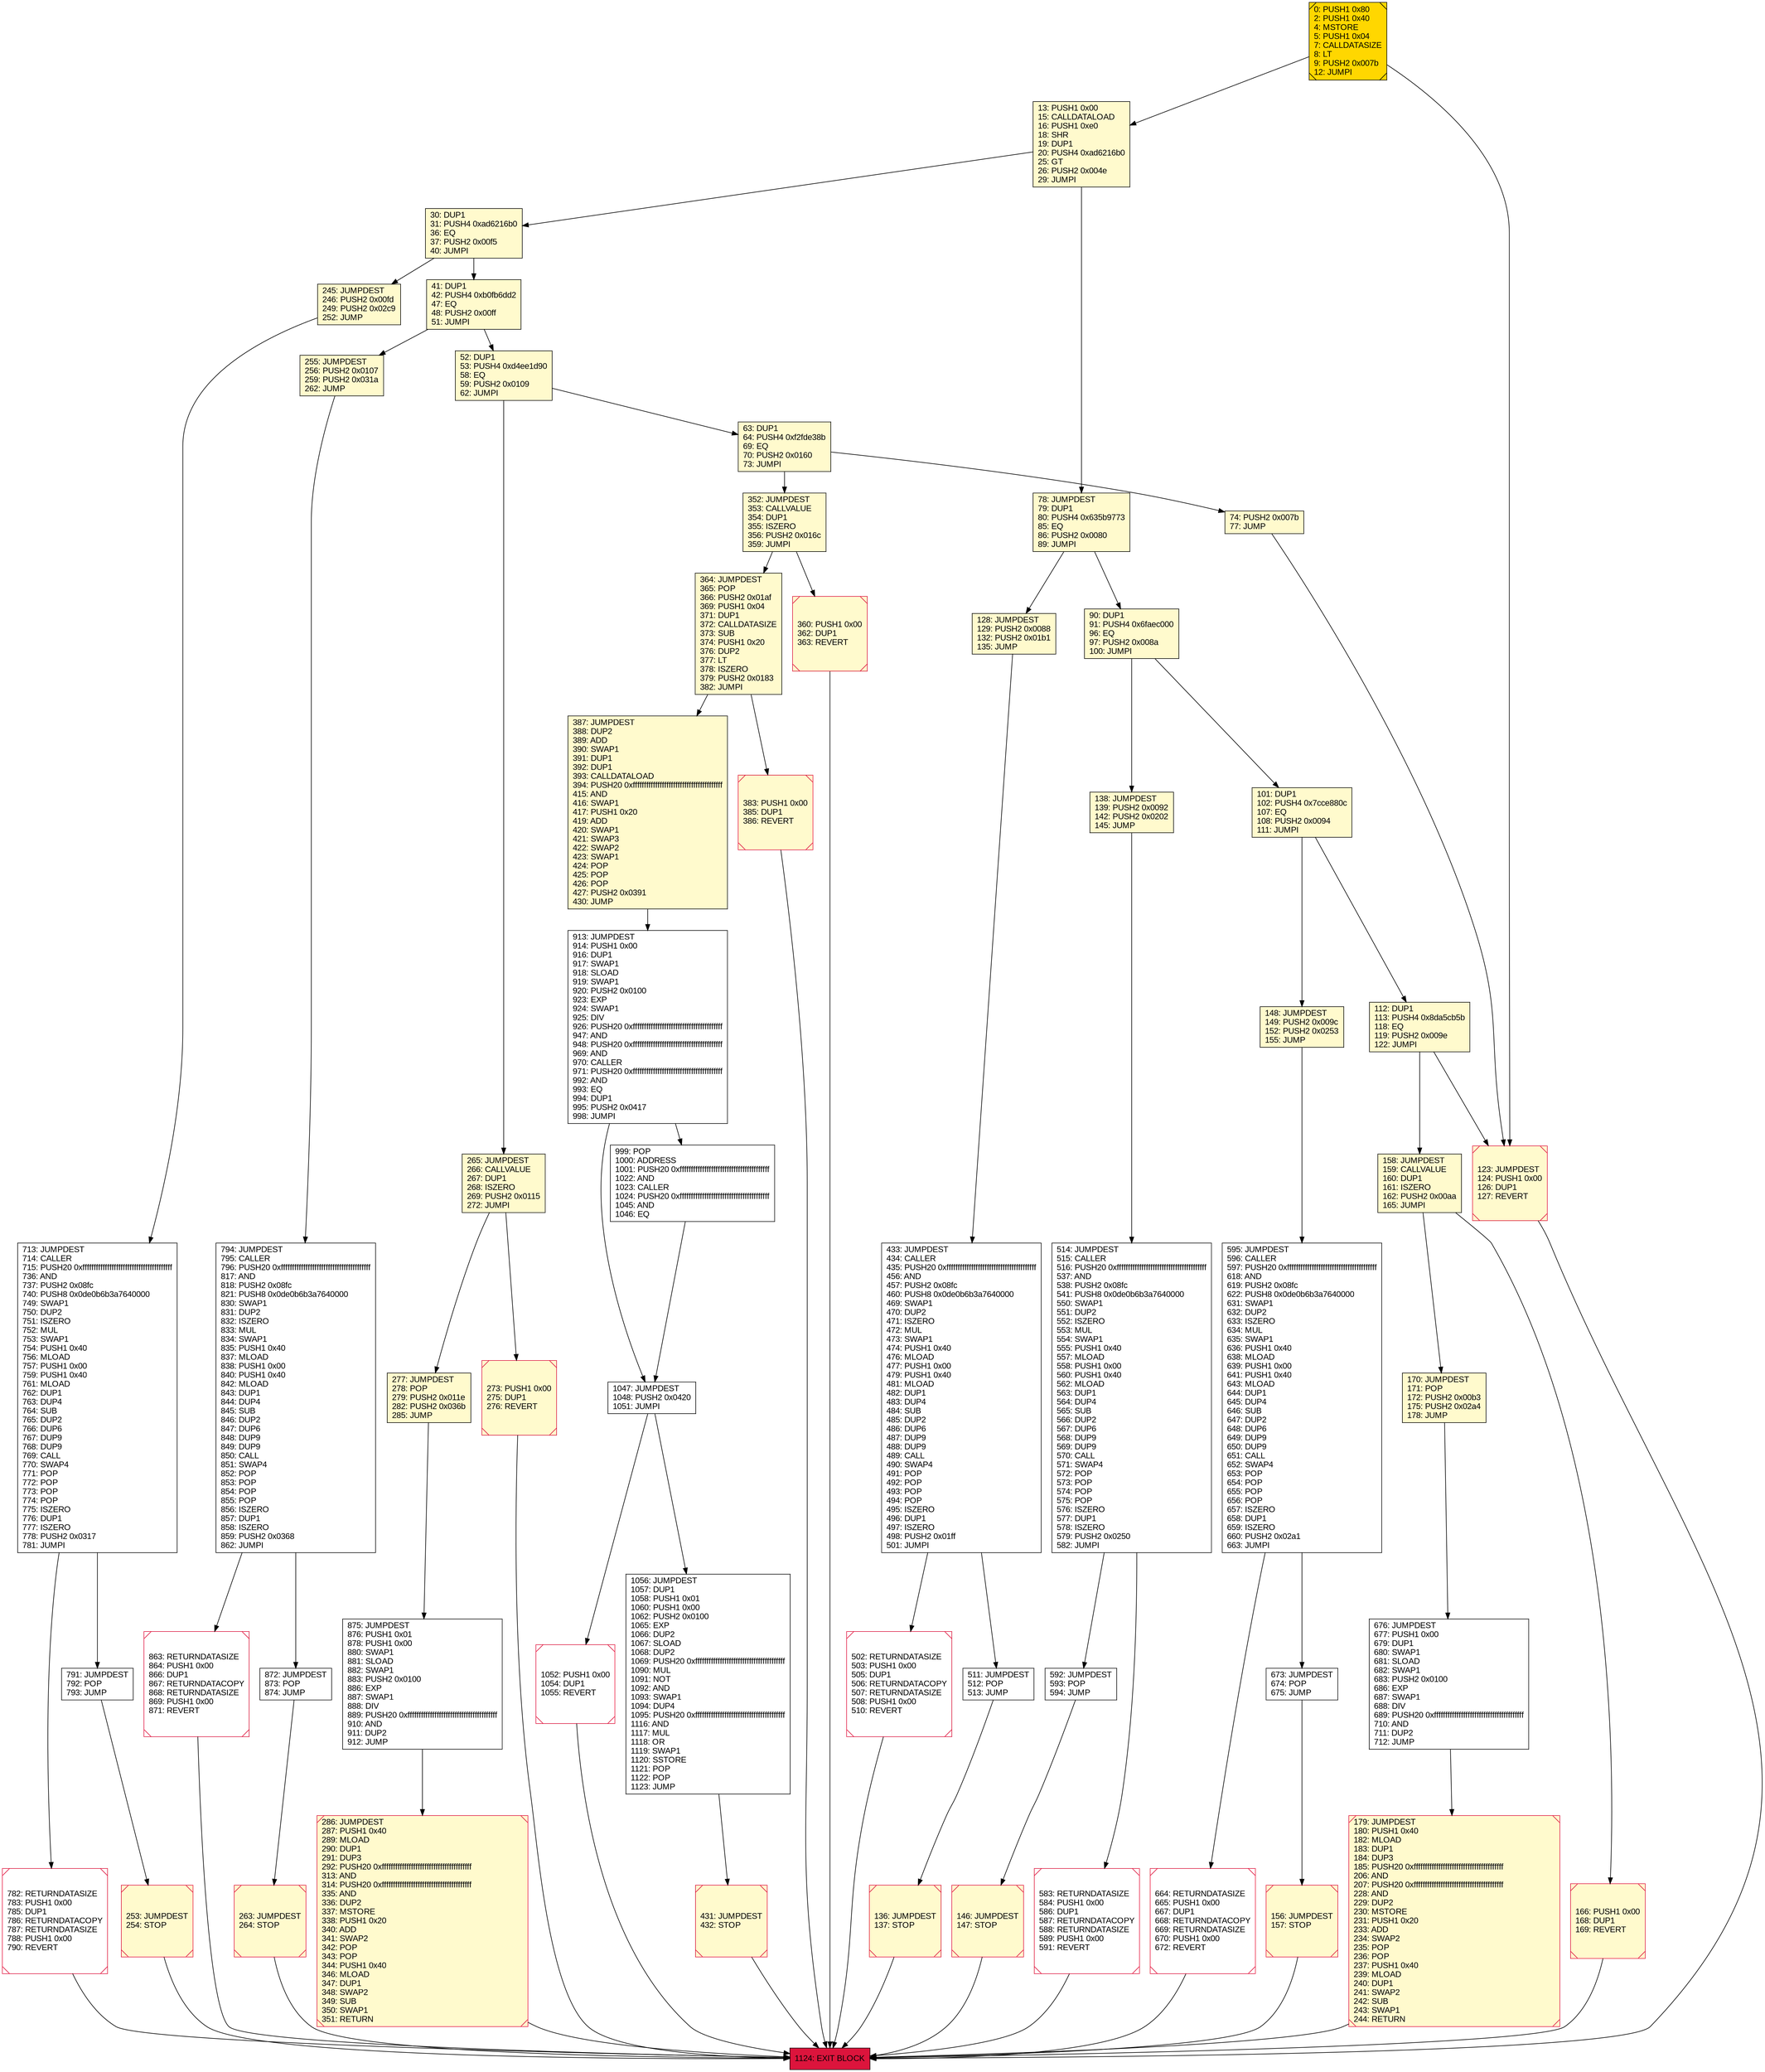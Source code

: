 digraph G {
bgcolor=transparent rankdir=UD;
node [shape=box style=filled color=black fillcolor=white fontname=arial fontcolor=black];
664 [label="664: RETURNDATASIZE\l665: PUSH1 0x00\l667: DUP1\l668: RETURNDATACOPY\l669: RETURNDATASIZE\l670: PUSH1 0x00\l672: REVERT\l" shape=Msquare color=crimson ];
146 [label="146: JUMPDEST\l147: STOP\l" fillcolor=lemonchiffon shape=Msquare color=crimson ];
673 [label="673: JUMPDEST\l674: POP\l675: JUMP\l" ];
90 [label="90: DUP1\l91: PUSH4 0x6faec000\l96: EQ\l97: PUSH2 0x008a\l100: JUMPI\l" fillcolor=lemonchiffon ];
166 [label="166: PUSH1 0x00\l168: DUP1\l169: REVERT\l" fillcolor=lemonchiffon shape=Msquare color=crimson ];
30 [label="30: DUP1\l31: PUSH4 0xad6216b0\l36: EQ\l37: PUSH2 0x00f5\l40: JUMPI\l" fillcolor=lemonchiffon ];
156 [label="156: JUMPDEST\l157: STOP\l" fillcolor=lemonchiffon shape=Msquare color=crimson ];
433 [label="433: JUMPDEST\l434: CALLER\l435: PUSH20 0xffffffffffffffffffffffffffffffffffffffff\l456: AND\l457: PUSH2 0x08fc\l460: PUSH8 0x0de0b6b3a7640000\l469: SWAP1\l470: DUP2\l471: ISZERO\l472: MUL\l473: SWAP1\l474: PUSH1 0x40\l476: MLOAD\l477: PUSH1 0x00\l479: PUSH1 0x40\l481: MLOAD\l482: DUP1\l483: DUP4\l484: SUB\l485: DUP2\l486: DUP6\l487: DUP9\l488: DUP9\l489: CALL\l490: SWAP4\l491: POP\l492: POP\l493: POP\l494: POP\l495: ISZERO\l496: DUP1\l497: ISZERO\l498: PUSH2 0x01ff\l501: JUMPI\l" ];
245 [label="245: JUMPDEST\l246: PUSH2 0x00fd\l249: PUSH2 0x02c9\l252: JUMP\l" fillcolor=lemonchiffon ];
999 [label="999: POP\l1000: ADDRESS\l1001: PUSH20 0xffffffffffffffffffffffffffffffffffffffff\l1022: AND\l1023: CALLER\l1024: PUSH20 0xffffffffffffffffffffffffffffffffffffffff\l1045: AND\l1046: EQ\l" ];
352 [label="352: JUMPDEST\l353: CALLVALUE\l354: DUP1\l355: ISZERO\l356: PUSH2 0x016c\l359: JUMPI\l" fillcolor=lemonchiffon ];
63 [label="63: DUP1\l64: PUSH4 0xf2fde38b\l69: EQ\l70: PUSH2 0x0160\l73: JUMPI\l" fillcolor=lemonchiffon ];
676 [label="676: JUMPDEST\l677: PUSH1 0x00\l679: DUP1\l680: SWAP1\l681: SLOAD\l682: SWAP1\l683: PUSH2 0x0100\l686: EXP\l687: SWAP1\l688: DIV\l689: PUSH20 0xffffffffffffffffffffffffffffffffffffffff\l710: AND\l711: DUP2\l712: JUMP\l" ];
263 [label="263: JUMPDEST\l264: STOP\l" fillcolor=lemonchiffon shape=Msquare color=crimson ];
0 [label="0: PUSH1 0x80\l2: PUSH1 0x40\l4: MSTORE\l5: PUSH1 0x04\l7: CALLDATASIZE\l8: LT\l9: PUSH2 0x007b\l12: JUMPI\l" fillcolor=lemonchiffon shape=Msquare fillcolor=gold ];
112 [label="112: DUP1\l113: PUSH4 0x8da5cb5b\l118: EQ\l119: PUSH2 0x009e\l122: JUMPI\l" fillcolor=lemonchiffon ];
74 [label="74: PUSH2 0x007b\l77: JUMP\l" fillcolor=lemonchiffon ];
128 [label="128: JUMPDEST\l129: PUSH2 0x0088\l132: PUSH2 0x01b1\l135: JUMP\l" fillcolor=lemonchiffon ];
782 [label="782: RETURNDATASIZE\l783: PUSH1 0x00\l785: DUP1\l786: RETURNDATACOPY\l787: RETURNDATASIZE\l788: PUSH1 0x00\l790: REVERT\l" shape=Msquare color=crimson ];
158 [label="158: JUMPDEST\l159: CALLVALUE\l160: DUP1\l161: ISZERO\l162: PUSH2 0x00aa\l165: JUMPI\l" fillcolor=lemonchiffon ];
136 [label="136: JUMPDEST\l137: STOP\l" fillcolor=lemonchiffon shape=Msquare color=crimson ];
78 [label="78: JUMPDEST\l79: DUP1\l80: PUSH4 0x635b9773\l85: EQ\l86: PUSH2 0x0080\l89: JUMPI\l" fillcolor=lemonchiffon ];
1056 [label="1056: JUMPDEST\l1057: DUP1\l1058: PUSH1 0x01\l1060: PUSH1 0x00\l1062: PUSH2 0x0100\l1065: EXP\l1066: DUP2\l1067: SLOAD\l1068: DUP2\l1069: PUSH20 0xffffffffffffffffffffffffffffffffffffffff\l1090: MUL\l1091: NOT\l1092: AND\l1093: SWAP1\l1094: DUP4\l1095: PUSH20 0xffffffffffffffffffffffffffffffffffffffff\l1116: AND\l1117: MUL\l1118: OR\l1119: SWAP1\l1120: SSTORE\l1121: POP\l1122: POP\l1123: JUMP\l" ];
170 [label="170: JUMPDEST\l171: POP\l172: PUSH2 0x00b3\l175: PUSH2 0x02a4\l178: JUMP\l" fillcolor=lemonchiffon ];
595 [label="595: JUMPDEST\l596: CALLER\l597: PUSH20 0xffffffffffffffffffffffffffffffffffffffff\l618: AND\l619: PUSH2 0x08fc\l622: PUSH8 0x0de0b6b3a7640000\l631: SWAP1\l632: DUP2\l633: ISZERO\l634: MUL\l635: SWAP1\l636: PUSH1 0x40\l638: MLOAD\l639: PUSH1 0x00\l641: PUSH1 0x40\l643: MLOAD\l644: DUP1\l645: DUP4\l646: SUB\l647: DUP2\l648: DUP6\l649: DUP9\l650: DUP9\l651: CALL\l652: SWAP4\l653: POP\l654: POP\l655: POP\l656: POP\l657: ISZERO\l658: DUP1\l659: ISZERO\l660: PUSH2 0x02a1\l663: JUMPI\l" ];
273 [label="273: PUSH1 0x00\l275: DUP1\l276: REVERT\l" fillcolor=lemonchiffon shape=Msquare color=crimson ];
791 [label="791: JUMPDEST\l792: POP\l793: JUMP\l" ];
794 [label="794: JUMPDEST\l795: CALLER\l796: PUSH20 0xffffffffffffffffffffffffffffffffffffffff\l817: AND\l818: PUSH2 0x08fc\l821: PUSH8 0x0de0b6b3a7640000\l830: SWAP1\l831: DUP2\l832: ISZERO\l833: MUL\l834: SWAP1\l835: PUSH1 0x40\l837: MLOAD\l838: PUSH1 0x00\l840: PUSH1 0x40\l842: MLOAD\l843: DUP1\l844: DUP4\l845: SUB\l846: DUP2\l847: DUP6\l848: DUP9\l849: DUP9\l850: CALL\l851: SWAP4\l852: POP\l853: POP\l854: POP\l855: POP\l856: ISZERO\l857: DUP1\l858: ISZERO\l859: PUSH2 0x0368\l862: JUMPI\l" ];
13 [label="13: PUSH1 0x00\l15: CALLDATALOAD\l16: PUSH1 0xe0\l18: SHR\l19: DUP1\l20: PUSH4 0xad6216b0\l25: GT\l26: PUSH2 0x004e\l29: JUMPI\l" fillcolor=lemonchiffon ];
101 [label="101: DUP1\l102: PUSH4 0x7cce880c\l107: EQ\l108: PUSH2 0x0094\l111: JUMPI\l" fillcolor=lemonchiffon ];
148 [label="148: JUMPDEST\l149: PUSH2 0x009c\l152: PUSH2 0x0253\l155: JUMP\l" fillcolor=lemonchiffon ];
431 [label="431: JUMPDEST\l432: STOP\l" fillcolor=lemonchiffon shape=Msquare color=crimson ];
1052 [label="1052: PUSH1 0x00\l1054: DUP1\l1055: REVERT\l" shape=Msquare color=crimson ];
913 [label="913: JUMPDEST\l914: PUSH1 0x00\l916: DUP1\l917: SWAP1\l918: SLOAD\l919: SWAP1\l920: PUSH2 0x0100\l923: EXP\l924: SWAP1\l925: DIV\l926: PUSH20 0xffffffffffffffffffffffffffffffffffffffff\l947: AND\l948: PUSH20 0xffffffffffffffffffffffffffffffffffffffff\l969: AND\l970: CALLER\l971: PUSH20 0xffffffffffffffffffffffffffffffffffffffff\l992: AND\l993: EQ\l994: DUP1\l995: PUSH2 0x0417\l998: JUMPI\l" ];
713 [label="713: JUMPDEST\l714: CALLER\l715: PUSH20 0xffffffffffffffffffffffffffffffffffffffff\l736: AND\l737: PUSH2 0x08fc\l740: PUSH8 0x0de0b6b3a7640000\l749: SWAP1\l750: DUP2\l751: ISZERO\l752: MUL\l753: SWAP1\l754: PUSH1 0x40\l756: MLOAD\l757: PUSH1 0x00\l759: PUSH1 0x40\l761: MLOAD\l762: DUP1\l763: DUP4\l764: SUB\l765: DUP2\l766: DUP6\l767: DUP9\l768: DUP9\l769: CALL\l770: SWAP4\l771: POP\l772: POP\l773: POP\l774: POP\l775: ISZERO\l776: DUP1\l777: ISZERO\l778: PUSH2 0x0317\l781: JUMPI\l" ];
863 [label="863: RETURNDATASIZE\l864: PUSH1 0x00\l866: DUP1\l867: RETURNDATACOPY\l868: RETURNDATASIZE\l869: PUSH1 0x00\l871: REVERT\l" shape=Msquare color=crimson ];
514 [label="514: JUMPDEST\l515: CALLER\l516: PUSH20 0xffffffffffffffffffffffffffffffffffffffff\l537: AND\l538: PUSH2 0x08fc\l541: PUSH8 0x0de0b6b3a7640000\l550: SWAP1\l551: DUP2\l552: ISZERO\l553: MUL\l554: SWAP1\l555: PUSH1 0x40\l557: MLOAD\l558: PUSH1 0x00\l560: PUSH1 0x40\l562: MLOAD\l563: DUP1\l564: DUP4\l565: SUB\l566: DUP2\l567: DUP6\l568: DUP9\l569: DUP9\l570: CALL\l571: SWAP4\l572: POP\l573: POP\l574: POP\l575: POP\l576: ISZERO\l577: DUP1\l578: ISZERO\l579: PUSH2 0x0250\l582: JUMPI\l" ];
364 [label="364: JUMPDEST\l365: POP\l366: PUSH2 0x01af\l369: PUSH1 0x04\l371: DUP1\l372: CALLDATASIZE\l373: SUB\l374: PUSH1 0x20\l376: DUP2\l377: LT\l378: ISZERO\l379: PUSH2 0x0183\l382: JUMPI\l" fillcolor=lemonchiffon ];
360 [label="360: PUSH1 0x00\l362: DUP1\l363: REVERT\l" fillcolor=lemonchiffon shape=Msquare color=crimson ];
52 [label="52: DUP1\l53: PUSH4 0xd4ee1d90\l58: EQ\l59: PUSH2 0x0109\l62: JUMPI\l" fillcolor=lemonchiffon ];
138 [label="138: JUMPDEST\l139: PUSH2 0x0092\l142: PUSH2 0x0202\l145: JUMP\l" fillcolor=lemonchiffon ];
286 [label="286: JUMPDEST\l287: PUSH1 0x40\l289: MLOAD\l290: DUP1\l291: DUP3\l292: PUSH20 0xffffffffffffffffffffffffffffffffffffffff\l313: AND\l314: PUSH20 0xffffffffffffffffffffffffffffffffffffffff\l335: AND\l336: DUP2\l337: MSTORE\l338: PUSH1 0x20\l340: ADD\l341: SWAP2\l342: POP\l343: POP\l344: PUSH1 0x40\l346: MLOAD\l347: DUP1\l348: SWAP2\l349: SUB\l350: SWAP1\l351: RETURN\l" fillcolor=lemonchiffon shape=Msquare color=crimson ];
387 [label="387: JUMPDEST\l388: DUP2\l389: ADD\l390: SWAP1\l391: DUP1\l392: DUP1\l393: CALLDATALOAD\l394: PUSH20 0xffffffffffffffffffffffffffffffffffffffff\l415: AND\l416: SWAP1\l417: PUSH1 0x20\l419: ADD\l420: SWAP1\l421: SWAP3\l422: SWAP2\l423: SWAP1\l424: POP\l425: POP\l426: POP\l427: PUSH2 0x0391\l430: JUMP\l" fillcolor=lemonchiffon ];
41 [label="41: DUP1\l42: PUSH4 0xb0fb6dd2\l47: EQ\l48: PUSH2 0x00ff\l51: JUMPI\l" fillcolor=lemonchiffon ];
872 [label="872: JUMPDEST\l873: POP\l874: JUMP\l" ];
511 [label="511: JUMPDEST\l512: POP\l513: JUMP\l" ];
583 [label="583: RETURNDATASIZE\l584: PUSH1 0x00\l586: DUP1\l587: RETURNDATACOPY\l588: RETURNDATASIZE\l589: PUSH1 0x00\l591: REVERT\l" shape=Msquare color=crimson ];
383 [label="383: PUSH1 0x00\l385: DUP1\l386: REVERT\l" fillcolor=lemonchiffon shape=Msquare color=crimson ];
179 [label="179: JUMPDEST\l180: PUSH1 0x40\l182: MLOAD\l183: DUP1\l184: DUP3\l185: PUSH20 0xffffffffffffffffffffffffffffffffffffffff\l206: AND\l207: PUSH20 0xffffffffffffffffffffffffffffffffffffffff\l228: AND\l229: DUP2\l230: MSTORE\l231: PUSH1 0x20\l233: ADD\l234: SWAP2\l235: POP\l236: POP\l237: PUSH1 0x40\l239: MLOAD\l240: DUP1\l241: SWAP2\l242: SUB\l243: SWAP1\l244: RETURN\l" fillcolor=lemonchiffon shape=Msquare color=crimson ];
277 [label="277: JUMPDEST\l278: POP\l279: PUSH2 0x011e\l282: PUSH2 0x036b\l285: JUMP\l" fillcolor=lemonchiffon ];
1124 [label="1124: EXIT BLOCK\l" fillcolor=crimson ];
253 [label="253: JUMPDEST\l254: STOP\l" fillcolor=lemonchiffon shape=Msquare color=crimson ];
502 [label="502: RETURNDATASIZE\l503: PUSH1 0x00\l505: DUP1\l506: RETURNDATACOPY\l507: RETURNDATASIZE\l508: PUSH1 0x00\l510: REVERT\l" shape=Msquare color=crimson ];
1047 [label="1047: JUMPDEST\l1048: PUSH2 0x0420\l1051: JUMPI\l" ];
875 [label="875: JUMPDEST\l876: PUSH1 0x01\l878: PUSH1 0x00\l880: SWAP1\l881: SLOAD\l882: SWAP1\l883: PUSH2 0x0100\l886: EXP\l887: SWAP1\l888: DIV\l889: PUSH20 0xffffffffffffffffffffffffffffffffffffffff\l910: AND\l911: DUP2\l912: JUMP\l" ];
592 [label="592: JUMPDEST\l593: POP\l594: JUMP\l" ];
255 [label="255: JUMPDEST\l256: PUSH2 0x0107\l259: PUSH2 0x031a\l262: JUMP\l" fillcolor=lemonchiffon ];
265 [label="265: JUMPDEST\l266: CALLVALUE\l267: DUP1\l268: ISZERO\l269: PUSH2 0x0115\l272: JUMPI\l" fillcolor=lemonchiffon ];
123 [label="123: JUMPDEST\l124: PUSH1 0x00\l126: DUP1\l127: REVERT\l" fillcolor=lemonchiffon shape=Msquare color=crimson ];
63 -> 352;
30 -> 245;
41 -> 52;
179 -> 1124;
502 -> 1124;
364 -> 387;
138 -> 514;
101 -> 148;
112 -> 158;
253 -> 1124;
387 -> 913;
673 -> 156;
13 -> 78;
148 -> 595;
277 -> 875;
364 -> 383;
63 -> 74;
123 -> 1124;
514 -> 583;
128 -> 433;
158 -> 166;
1056 -> 431;
265 -> 277;
863 -> 1124;
101 -> 112;
0 -> 13;
78 -> 90;
286 -> 1124;
595 -> 673;
360 -> 1124;
595 -> 664;
913 -> 1047;
514 -> 592;
41 -> 255;
90 -> 101;
158 -> 170;
78 -> 128;
52 -> 265;
170 -> 676;
583 -> 1124;
13 -> 30;
383 -> 1124;
875 -> 286;
511 -> 136;
52 -> 63;
30 -> 41;
352 -> 360;
352 -> 364;
1047 -> 1056;
90 -> 138;
913 -> 999;
255 -> 794;
265 -> 273;
245 -> 713;
433 -> 511;
713 -> 782;
1047 -> 1052;
273 -> 1124;
791 -> 253;
1052 -> 1124;
872 -> 263;
431 -> 1124;
146 -> 1124;
166 -> 1124;
999 -> 1047;
433 -> 502;
664 -> 1124;
0 -> 123;
112 -> 123;
74 -> 123;
156 -> 1124;
592 -> 146;
782 -> 1124;
676 -> 179;
713 -> 791;
794 -> 863;
263 -> 1124;
136 -> 1124;
794 -> 872;
}